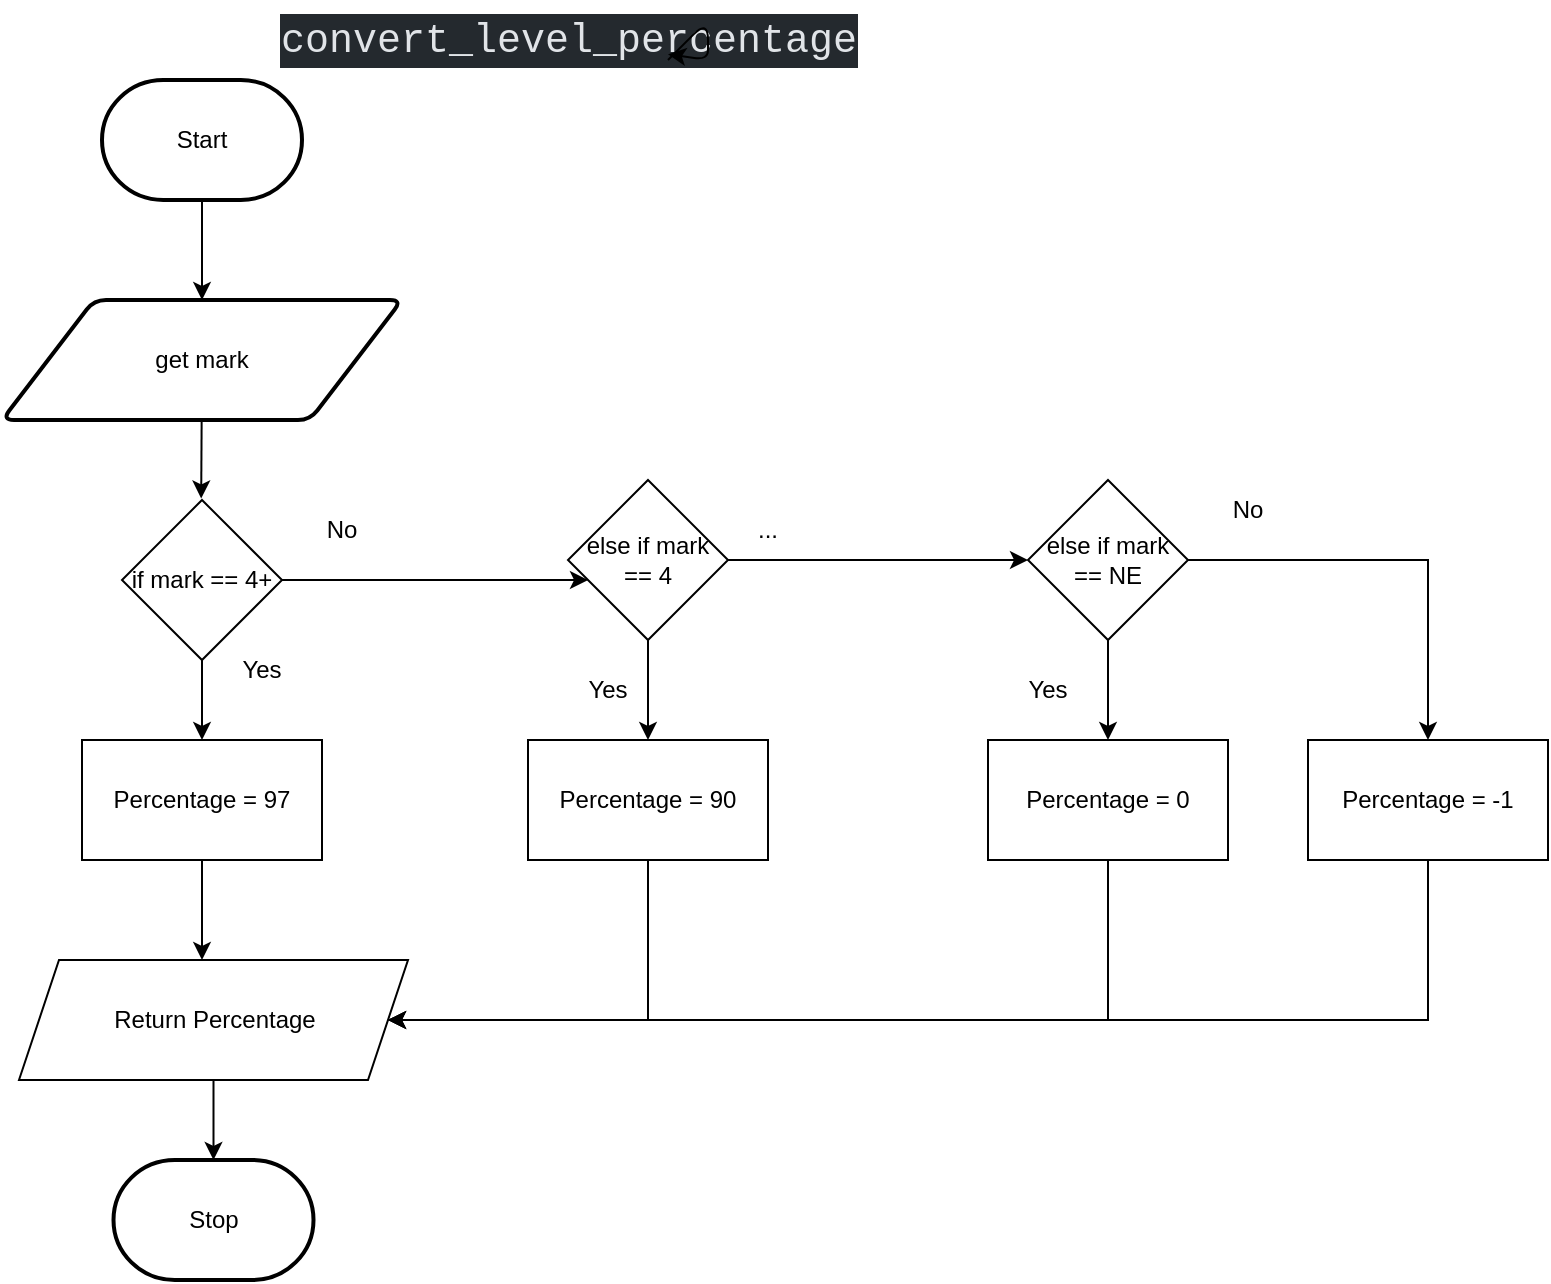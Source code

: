 <mxfile>
    <diagram id="rRbzi94DjYtUf3qIHJvX" name="Page-1">
        <mxGraphModel dx="991" dy="484" grid="1" gridSize="10" guides="1" tooltips="1" connect="1" arrows="1" fold="1" page="1" pageScale="1" pageWidth="827" pageHeight="1169" math="0" shadow="0">
            <root>
                <mxCell id="0"/>
                <mxCell id="1" parent="0"/>
                <mxCell id="96" style="edgeStyle=none;html=1;entryX=0.5;entryY=0;entryDx=0;entryDy=0;" parent="1" source="2" target="3" edge="1">
                    <mxGeometry relative="1" as="geometry"/>
                </mxCell>
                <mxCell id="2" value="Start" style="strokeWidth=2;html=1;shape=mxgraph.flowchart.terminator;whiteSpace=wrap;" parent="1" vertex="1">
                    <mxGeometry x="217" y="70" width="100" height="60" as="geometry"/>
                </mxCell>
                <mxCell id="6" style="edgeStyle=none;html=1;entryX=0.58;entryY=-0.013;entryDx=0;entryDy=0;entryPerimeter=0;" parent="1" source="3" edge="1">
                    <mxGeometry relative="1" as="geometry">
                        <mxPoint x="266.6" y="279.22" as="targetPoint"/>
                    </mxGeometry>
                </mxCell>
                <mxCell id="3" value="get mark" style="shape=parallelogram;html=1;strokeWidth=2;perimeter=parallelogramPerimeter;whiteSpace=wrap;rounded=1;arcSize=12;size=0.23;" parent="1" vertex="1">
                    <mxGeometry x="167" y="180" width="200" height="60" as="geometry"/>
                </mxCell>
                <mxCell id="9" value="Stop" style="strokeWidth=2;html=1;shape=mxgraph.flowchart.terminator;whiteSpace=wrap;" parent="1" vertex="1">
                    <mxGeometry x="222.75" y="610" width="100" height="60" as="geometry"/>
                </mxCell>
                <mxCell id="27" style="edgeStyle=orthogonalEdgeStyle;html=1;strokeColor=none;rounded=0;" parent="1" edge="1">
                    <mxGeometry relative="1" as="geometry">
                        <mxPoint x="447" y="335" as="targetPoint"/>
                        <mxPoint x="362" y="395" as="sourcePoint"/>
                    </mxGeometry>
                </mxCell>
                <mxCell id="138" value="&lt;div style=&quot;color: rgb(225 , 228 , 232) ; background-color: rgb(36 , 41 , 46) ; font-family: &amp;#34;comic mono&amp;#34; , &amp;#34;consolas&amp;#34; , &amp;#34;courier new&amp;#34; , monospace , &amp;#34;consolas&amp;#34; , &amp;#34;courier new&amp;#34; , monospace ; font-weight: normal ; font-size: 20px ; line-height: 27px&quot;&gt;convert_level_percentage&lt;/div&gt;" style="text;strokeColor=none;fillColor=none;html=1;fontSize=24;fontStyle=1;verticalAlign=middle;align=center;fontFamily=Helvetica;fontColor=#F0F0F0;" parent="1" vertex="1">
                    <mxGeometry x="400" y="30" width="100" height="40" as="geometry"/>
                </mxCell>
                <mxCell id="140" style="edgeStyle=none;html=1;" parent="1" edge="1">
                    <mxGeometry relative="1" as="geometry">
                        <mxPoint x="267" y="400" as="targetPoint"/>
                        <mxPoint x="267" y="340" as="sourcePoint"/>
                    </mxGeometry>
                </mxCell>
                <mxCell id="143" style="edgeStyle=none;html=1;" parent="1" source="142" edge="1">
                    <mxGeometry relative="1" as="geometry">
                        <mxPoint x="267" y="510" as="targetPoint"/>
                    </mxGeometry>
                </mxCell>
                <mxCell id="142" value="Percentage = 97" style="rounded=0;whiteSpace=wrap;html=1;" parent="1" vertex="1">
                    <mxGeometry x="207" y="400" width="120" height="60" as="geometry"/>
                </mxCell>
                <mxCell id="146" style="edgeStyle=none;html=1;entryX=0.5;entryY=0;entryDx=0;entryDy=0;entryPerimeter=0;fontColor=#F0F0F0;" parent="1" source="144" target="9" edge="1">
                    <mxGeometry relative="1" as="geometry"/>
                </mxCell>
                <mxCell id="144" value="Return Percentage" style="shape=parallelogram;perimeter=parallelogramPerimeter;whiteSpace=wrap;html=1;fixedSize=1;" parent="1" vertex="1">
                    <mxGeometry x="175.5" y="510" width="194.5" height="60" as="geometry"/>
                </mxCell>
                <mxCell id="147" style="edgeStyle=none;html=1;exitX=1;exitY=0.75;exitDx=0;exitDy=0;fontColor=#F0F0F0;" parent="1" source="138" target="138" edge="1">
                    <mxGeometry relative="1" as="geometry"/>
                </mxCell>
                <mxCell id="151" style="edgeStyle=none;html=1;" parent="1" target="149" edge="1">
                    <mxGeometry relative="1" as="geometry">
                        <mxPoint x="490" y="340" as="sourcePoint"/>
                    </mxGeometry>
                </mxCell>
                <mxCell id="158" style="edgeStyle=orthogonalEdgeStyle;rounded=0;html=1;" parent="1" source="149" target="144" edge="1">
                    <mxGeometry relative="1" as="geometry">
                        <Array as="points">
                            <mxPoint x="490" y="540"/>
                        </Array>
                    </mxGeometry>
                </mxCell>
                <mxCell id="149" value="Percentage = 90" style="rounded=0;whiteSpace=wrap;html=1;" parent="1" vertex="1">
                    <mxGeometry x="430" y="400" width="120" height="60" as="geometry"/>
                </mxCell>
                <mxCell id="155" style="edgeStyle=none;html=1;entryX=0.5;entryY=0;entryDx=0;entryDy=0;" parent="1" target="154" edge="1">
                    <mxGeometry relative="1" as="geometry">
                        <mxPoint x="720" y="340" as="sourcePoint"/>
                    </mxGeometry>
                </mxCell>
                <mxCell id="159" style="edgeStyle=orthogonalEdgeStyle;rounded=0;html=1;" parent="1" source="154" target="144" edge="1">
                    <mxGeometry relative="1" as="geometry">
                        <Array as="points">
                            <mxPoint x="720" y="540"/>
                        </Array>
                    </mxGeometry>
                </mxCell>
                <mxCell id="154" value="Percentage = 0" style="rounded=0;whiteSpace=wrap;html=1;" parent="1" vertex="1">
                    <mxGeometry x="660" y="400" width="120" height="60" as="geometry"/>
                </mxCell>
                <mxCell id="160" value="Yes" style="text;html=1;strokeColor=none;fillColor=none;align=center;verticalAlign=middle;whiteSpace=wrap;rounded=0;" vertex="1" parent="1">
                    <mxGeometry x="440" y="360" width="60" height="30" as="geometry"/>
                </mxCell>
                <mxCell id="161" value="Yes" style="text;html=1;strokeColor=none;fillColor=none;align=center;verticalAlign=middle;whiteSpace=wrap;rounded=0;" vertex="1" parent="1">
                    <mxGeometry x="267" y="350" width="60" height="30" as="geometry"/>
                </mxCell>
                <mxCell id="162" value="Yes" style="text;html=1;strokeColor=none;fillColor=none;align=center;verticalAlign=middle;whiteSpace=wrap;rounded=0;" vertex="1" parent="1">
                    <mxGeometry x="660" y="360" width="60" height="30" as="geometry"/>
                </mxCell>
                <mxCell id="167" style="edgeStyle=none;html=1;entryX=0.125;entryY=0.625;entryDx=0;entryDy=0;entryPerimeter=0;" edge="1" parent="1" source="164" target="165">
                    <mxGeometry relative="1" as="geometry"/>
                </mxCell>
                <mxCell id="164" value="&lt;span&gt;if mark == 4+&lt;/span&gt;" style="rhombus;whiteSpace=wrap;html=1;" vertex="1" parent="1">
                    <mxGeometry x="227" y="280" width="80" height="80" as="geometry"/>
                </mxCell>
                <mxCell id="168" style="edgeStyle=none;html=1;entryX=0;entryY=0.5;entryDx=0;entryDy=0;" edge="1" parent="1" source="165" target="166">
                    <mxGeometry relative="1" as="geometry"/>
                </mxCell>
                <mxCell id="165" value="&lt;span&gt;else if mark == 4&lt;/span&gt;" style="rhombus;whiteSpace=wrap;html=1;" vertex="1" parent="1">
                    <mxGeometry x="450" y="270" width="80" height="80" as="geometry"/>
                </mxCell>
                <mxCell id="175" style="edgeStyle=orthogonalEdgeStyle;html=1;entryX=0.5;entryY=0;entryDx=0;entryDy=0;rounded=0;" edge="1" parent="1" source="166" target="174">
                    <mxGeometry relative="1" as="geometry"/>
                </mxCell>
                <mxCell id="166" value="&lt;span&gt;else if mark == NE&lt;/span&gt;" style="rhombus;whiteSpace=wrap;html=1;" vertex="1" parent="1">
                    <mxGeometry x="680" y="270" width="80" height="80" as="geometry"/>
                </mxCell>
                <mxCell id="169" value="No" style="text;html=1;strokeColor=none;fillColor=none;align=center;verticalAlign=middle;whiteSpace=wrap;rounded=0;" vertex="1" parent="1">
                    <mxGeometry x="307" y="280" width="60" height="30" as="geometry"/>
                </mxCell>
                <mxCell id="171" value="..." style="text;html=1;strokeColor=none;fillColor=none;align=center;verticalAlign=middle;whiteSpace=wrap;rounded=0;" vertex="1" parent="1">
                    <mxGeometry x="520" y="280" width="60" height="30" as="geometry"/>
                </mxCell>
                <mxCell id="173" value="No" style="text;html=1;strokeColor=none;fillColor=none;align=center;verticalAlign=middle;whiteSpace=wrap;rounded=0;" vertex="1" parent="1">
                    <mxGeometry x="760" y="270" width="60" height="30" as="geometry"/>
                </mxCell>
                <mxCell id="176" style="edgeStyle=orthogonalEdgeStyle;rounded=0;html=1;" edge="1" parent="1" source="174" target="144">
                    <mxGeometry relative="1" as="geometry">
                        <Array as="points">
                            <mxPoint x="880" y="540"/>
                        </Array>
                    </mxGeometry>
                </mxCell>
                <mxCell id="174" value="Percentage = -1" style="rounded=0;whiteSpace=wrap;html=1;" vertex="1" parent="1">
                    <mxGeometry x="820" y="400" width="120" height="60" as="geometry"/>
                </mxCell>
            </root>
        </mxGraphModel>
    </diagram>
</mxfile>